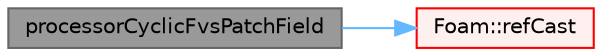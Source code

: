 digraph "processorCyclicFvsPatchField"
{
 // LATEX_PDF_SIZE
  bgcolor="transparent";
  edge [fontname=Helvetica,fontsize=10,labelfontname=Helvetica,labelfontsize=10];
  node [fontname=Helvetica,fontsize=10,shape=box,height=0.2,width=0.4];
  rankdir="LR";
  Node1 [id="Node000001",label="processorCyclicFvsPatchField",height=0.2,width=0.4,color="gray40", fillcolor="grey60", style="filled", fontcolor="black",tooltip=" "];
  Node1 -> Node2 [id="edge1_Node000001_Node000002",color="steelblue1",style="solid",tooltip=" "];
  Node2 [id="Node000002",label="Foam::refCast",height=0.2,width=0.4,color="red", fillcolor="#FFF0F0", style="filled",URL="$namespaceFoam.html#a0b18ffad13f9e7e1ae8e921f396c51f5",tooltip=" "];
}
